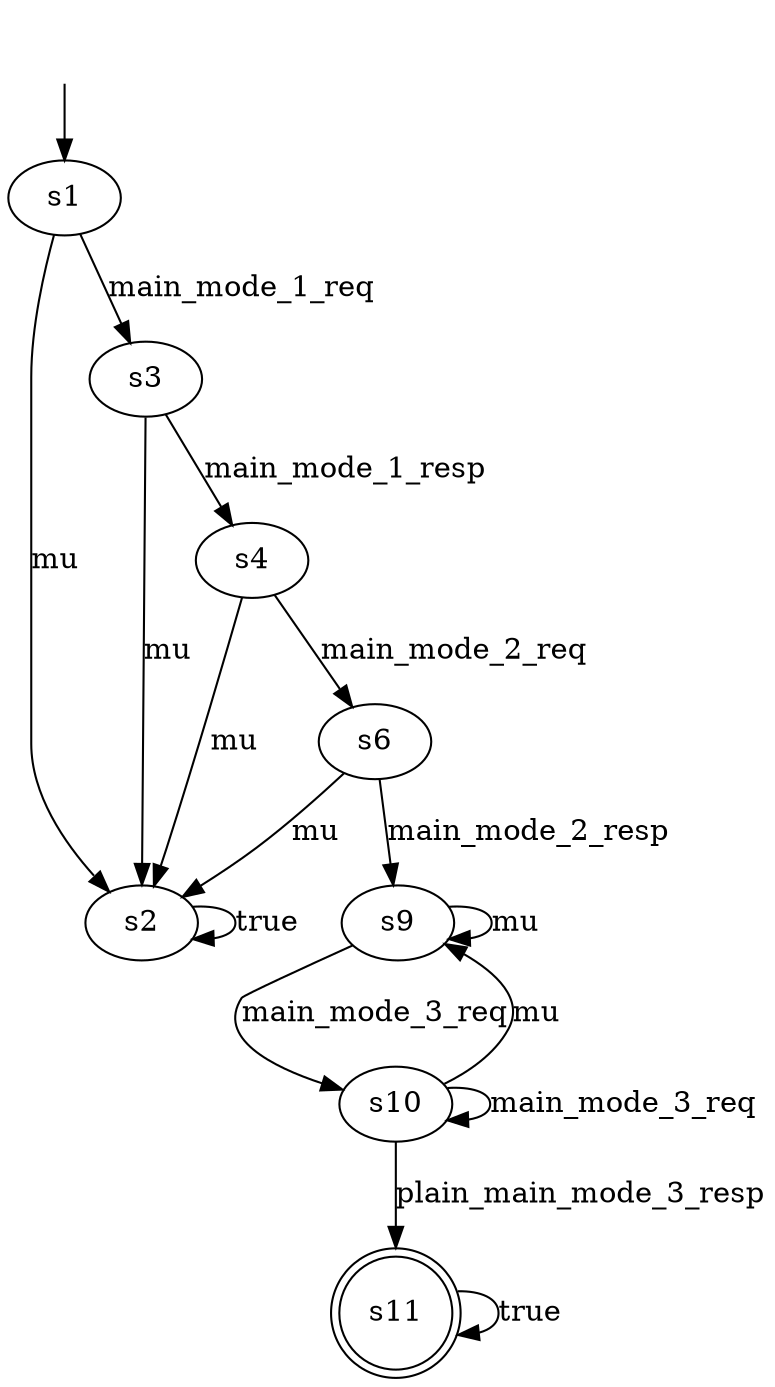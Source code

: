 digraph formula_5 {
s1 [label="s1"];
s2 [label="s2"];
s3 [label="s3"];
s4 [label="s4"];
s6 [label="s6"];
s9 [label="s9"];
s10 [label="s10"];
s11 [label="s11", shape=doublecircle];
s1 -> s2  [label="mu"];
s1 -> s3  [label="main_mode_1_req"];
s2 -> s2  [label="true"];
s3 -> s2  [label="mu"];
s3 -> s4  [label="main_mode_1_resp"];
s4 -> s2  [label="mu"];
s4 -> s6  [label="main_mode_2_req"];
s6 -> s2  [label="mu"];
s6 -> s9  [label="main_mode_2_resp"];
s9 -> s9  [label="mu"];
s9 -> s10  [label="main_mode_3_req"];
s10 -> s9  [label="mu"];
s10 -> s11  [label="plain_main_mode_3_resp"];
s10 -> s10  [label="main_mode_3_req"];
s11 -> s11  [label="true"];
__start0 [label="", shape=none];
__start0 -> s1  [label=""];
}
